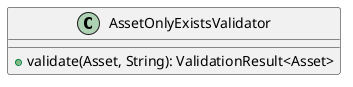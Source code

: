 @startuml

    class AssetOnlyExistsValidator [[AssetOnlyExistsValidator.html]] {
        +validate(Asset, String): ValidationResult<Asset>
    }

@enduml
